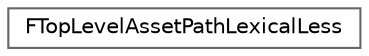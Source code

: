 digraph "Graphical Class Hierarchy"
{
 // INTERACTIVE_SVG=YES
 // LATEX_PDF_SIZE
  bgcolor="transparent";
  edge [fontname=Helvetica,fontsize=10,labelfontname=Helvetica,labelfontsize=10];
  node [fontname=Helvetica,fontsize=10,shape=box,height=0.2,width=0.4];
  rankdir="LR";
  Node0 [id="Node000000",label="FTopLevelAssetPathLexicalLess",height=0.2,width=0.4,color="grey40", fillcolor="white", style="filled",URL="$d5/d17/structFTopLevelAssetPathLexicalLess.html",tooltip="Slow alphabetical order that is stable / deterministic over process runs."];
}
